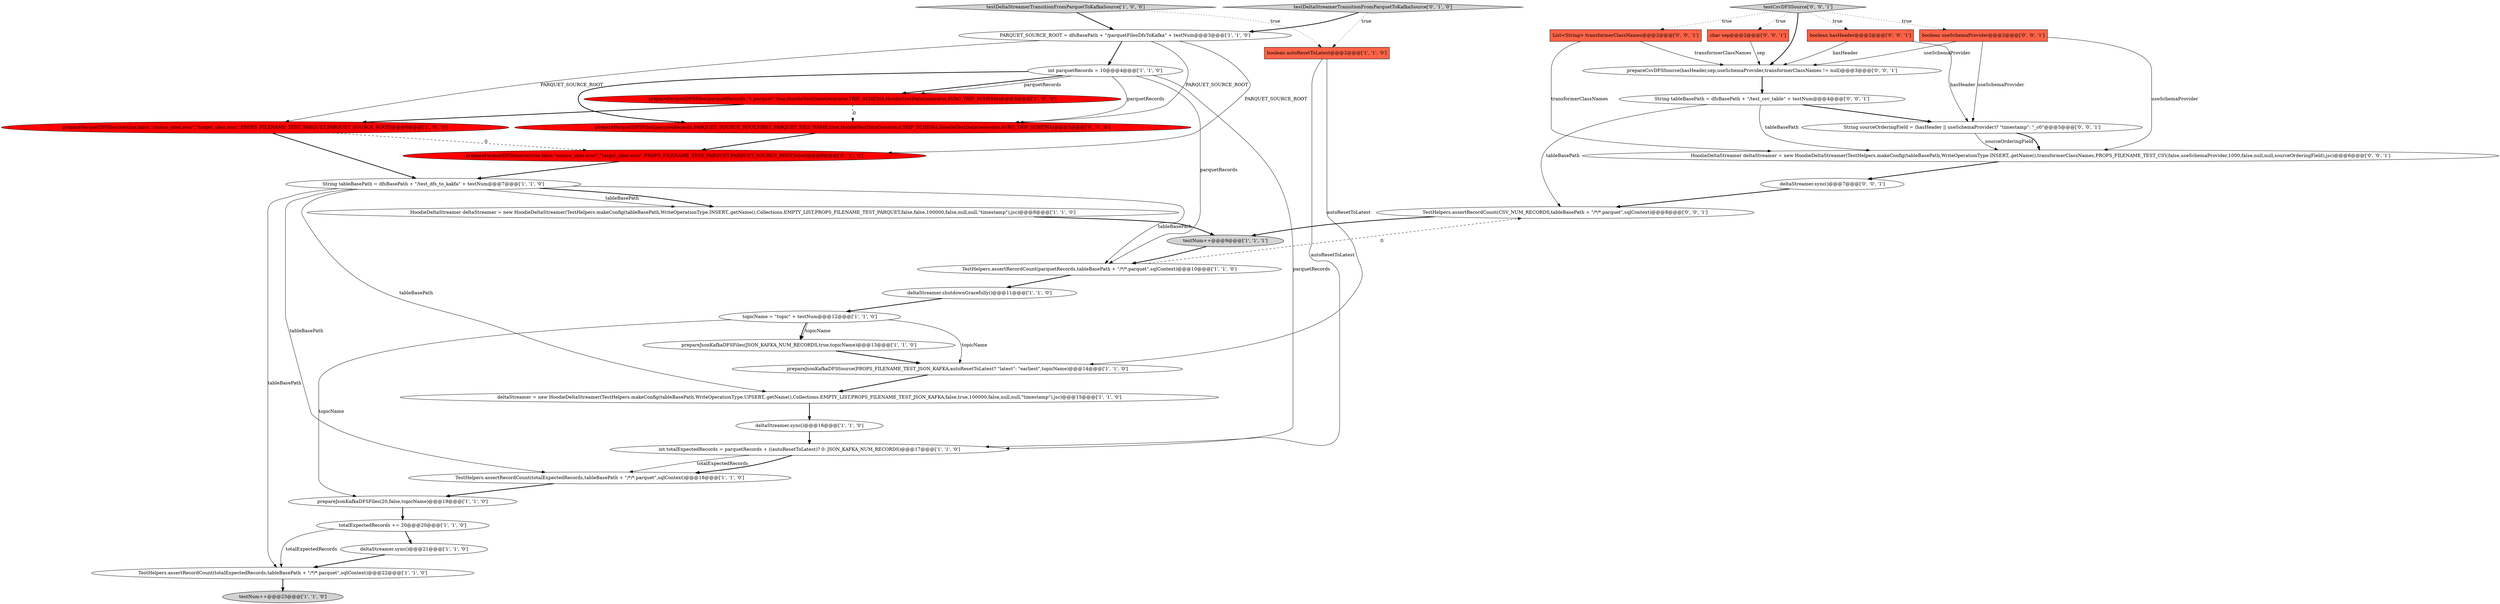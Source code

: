 digraph {
30 [style = filled, label = "List<String> transformerClassNames@@@2@@@['0', '0', '1']", fillcolor = tomato, shape = box image = "AAA0AAABBB3BBB"];
31 [style = filled, label = "HoodieDeltaStreamer deltaStreamer = new HoodieDeltaStreamer(TestHelpers.makeConfig(tableBasePath,WriteOperationType.INSERT,.getName(),transformerClassNames,PROPS_FILENAME_TEST_CSV,false,useSchemaProvider,1000,false,null,null,sourceOrderingField),jsc)@@@6@@@['0', '0', '1']", fillcolor = white, shape = ellipse image = "AAA0AAABBB3BBB"];
12 [style = filled, label = "int totalExpectedRecords = parquetRecords + ((autoResetToLatest)? 0: JSON_KAFKA_NUM_RECORDS)@@@17@@@['1', '1', '0']", fillcolor = white, shape = ellipse image = "AAA0AAABBB1BBB"];
19 [style = filled, label = "TestHelpers.assertRecordCount(totalExpectedRecords,tableBasePath + \"/*/*.parquet\",sqlContext)@@@18@@@['1', '1', '0']", fillcolor = white, shape = ellipse image = "AAA0AAABBB1BBB"];
0 [style = filled, label = "deltaStreamer.shutdownGracefully()@@@11@@@['1', '1', '0']", fillcolor = white, shape = ellipse image = "AAA0AAABBB1BBB"];
2 [style = filled, label = "HoodieDeltaStreamer deltaStreamer = new HoodieDeltaStreamer(TestHelpers.makeConfig(tableBasePath,WriteOperationType.INSERT,.getName(),Collections.EMPTY_LIST,PROPS_FILENAME_TEST_PARQUET,false,false,100000,false,null,null,\"timestamp\"),jsc)@@@8@@@['1', '1', '0']", fillcolor = white, shape = ellipse image = "AAA0AAABBB1BBB"];
14 [style = filled, label = "PARQUET_SOURCE_ROOT = dfsBasePath + \"/parquetFilesDfsToKafka\" + testNum@@@3@@@['1', '1', '0']", fillcolor = white, shape = ellipse image = "AAA0AAABBB1BBB"];
29 [style = filled, label = "testCsvDFSSource['0', '0', '1']", fillcolor = lightgray, shape = diamond image = "AAA0AAABBB3BBB"];
32 [style = filled, label = "boolean hasHeader@@@2@@@['0', '0', '1']", fillcolor = tomato, shape = box image = "AAA0AAABBB3BBB"];
13 [style = filled, label = "deltaStreamer.sync()@@@21@@@['1', '1', '0']", fillcolor = white, shape = ellipse image = "AAA0AAABBB1BBB"];
5 [style = filled, label = "prepareJsonKafkaDFSFiles(JSON_KAFKA_NUM_RECORDS,true,topicName)@@@13@@@['1', '1', '0']", fillcolor = white, shape = ellipse image = "AAA0AAABBB1BBB"];
11 [style = filled, label = "deltaStreamer = new HoodieDeltaStreamer(TestHelpers.makeConfig(tableBasePath,WriteOperationType.UPSERT,.getName(),Collections.EMPTY_LIST,PROPS_FILENAME_TEST_JSON_KAFKA,false,true,100000,false,null,null,\"timestamp\"),jsc)@@@15@@@['1', '1', '0']", fillcolor = white, shape = ellipse image = "AAA0AAABBB1BBB"];
23 [style = filled, label = "testDeltaStreamerTransitionFromParquetToKafkaSource['0', '1', '0']", fillcolor = lightgray, shape = diamond image = "AAA0AAABBB2BBB"];
8 [style = filled, label = "prepareParquetDFSSource(true,false,\"source_uber.avsc\",\"target_uber.avsc\",PROPS_FILENAME_TEST_PARQUET,PARQUET_SOURCE_ROOT)@@@6@@@['1', '0', '0']", fillcolor = red, shape = ellipse image = "AAA1AAABBB1BBB"];
17 [style = filled, label = "testDeltaStreamerTransitionFromParquetToKafkaSource['1', '0', '0']", fillcolor = lightgray, shape = diamond image = "AAA0AAABBB1BBB"];
6 [style = filled, label = "testNum++@@@9@@@['1', '1', '1']", fillcolor = lightgray, shape = ellipse image = "AAA0AAABBB1BBB"];
10 [style = filled, label = "prepareJsonKafkaDFSSource(PROPS_FILENAME_TEST_JSON_KAFKA,autoResetToLatest? \"latest\": \"earliest\",topicName)@@@14@@@['1', '1', '0']", fillcolor = white, shape = ellipse image = "AAA0AAABBB1BBB"];
16 [style = filled, label = "totalExpectedRecords += 20@@@20@@@['1', '1', '0']", fillcolor = white, shape = ellipse image = "AAA0AAABBB1BBB"];
36 [style = filled, label = "String sourceOrderingField = (hasHeader || useSchemaProvider)? \"timestamp\": \"_c0\"@@@5@@@['0', '0', '1']", fillcolor = white, shape = ellipse image = "AAA0AAABBB3BBB"];
24 [style = filled, label = "prepareParquetDFSSource(true,false,\"source_uber.avsc\",\"target_uber.avsc\",PROPS_FILENAME_TEST_PARQUET,PARQUET_SOURCE_ROOT,false)@@@6@@@['0', '1', '0']", fillcolor = red, shape = ellipse image = "AAA1AAABBB2BBB"];
28 [style = filled, label = "deltaStreamer.sync()@@@7@@@['0', '0', '1']", fillcolor = white, shape = ellipse image = "AAA0AAABBB3BBB"];
22 [style = filled, label = "boolean autoResetToLatest@@@2@@@['1', '1', '0']", fillcolor = tomato, shape = box image = "AAA0AAABBB1BBB"];
9 [style = filled, label = "testNum++@@@23@@@['1', '1', '0']", fillcolor = lightgray, shape = ellipse image = "AAA0AAABBB1BBB"];
3 [style = filled, label = "prepareParquetDFSFiles(parquetRecords,\"1.parquet\",true,HoodieTestDataGenerator.TRIP_SCHEMA,HoodieTestDataGenerator.AVRO_TRIP_SCHEMA)@@@5@@@['1', '0', '0']", fillcolor = red, shape = ellipse image = "AAA1AAABBB1BBB"];
27 [style = filled, label = "String tableBasePath = dfsBasePath + \"/test_csv_table\" + testNum@@@4@@@['0', '0', '1']", fillcolor = white, shape = ellipse image = "AAA0AAABBB3BBB"];
26 [style = filled, label = "char sep@@@2@@@['0', '0', '1']", fillcolor = tomato, shape = box image = "AAA0AAABBB3BBB"];
21 [style = filled, label = "deltaStreamer.sync()@@@16@@@['1', '1', '0']", fillcolor = white, shape = ellipse image = "AAA0AAABBB1BBB"];
35 [style = filled, label = "TestHelpers.assertRecordCount(CSV_NUM_RECORDS,tableBasePath + \"/*/*.parquet\",sqlContext)@@@8@@@['0', '0', '1']", fillcolor = white, shape = ellipse image = "AAA0AAABBB3BBB"];
18 [style = filled, label = "prepareJsonKafkaDFSFiles(20,false,topicName)@@@19@@@['1', '1', '0']", fillcolor = white, shape = ellipse image = "AAA0AAABBB1BBB"];
15 [style = filled, label = "String tableBasePath = dfsBasePath + \"/test_dfs_to_kakfa\" + testNum@@@7@@@['1', '1', '0']", fillcolor = white, shape = ellipse image = "AAA0AAABBB1BBB"];
20 [style = filled, label = "TestHelpers.assertRecordCount(totalExpectedRecords,tableBasePath + \"/*/*.parquet\",sqlContext)@@@22@@@['1', '1', '0']", fillcolor = white, shape = ellipse image = "AAA0AAABBB1BBB"];
34 [style = filled, label = "prepareCsvDFSSource(hasHeader,sep,useSchemaProvider,transformerClassNames != null)@@@3@@@['0', '0', '1']", fillcolor = white, shape = ellipse image = "AAA0AAABBB3BBB"];
7 [style = filled, label = "int parquetRecords = 10@@@4@@@['1', '1', '0']", fillcolor = white, shape = ellipse image = "AAA0AAABBB1BBB"];
33 [style = filled, label = "boolean useSchemaProvider@@@2@@@['0', '0', '1']", fillcolor = tomato, shape = box image = "AAA0AAABBB3BBB"];
4 [style = filled, label = "topicName = \"topic\" + testNum@@@12@@@['1', '1', '0']", fillcolor = white, shape = ellipse image = "AAA0AAABBB1BBB"];
1 [style = filled, label = "TestHelpers.assertRecordCount(parquetRecords,tableBasePath + \"/*/*.parquet\",sqlContext)@@@10@@@['1', '1', '0']", fillcolor = white, shape = ellipse image = "AAA0AAABBB1BBB"];
25 [style = filled, label = "prepareParquetDFSFiles(parquetRecords,PARQUET_SOURCE_ROOT,FIRST_PARQUET_FILE_NAME,true,HoodieTestDataGenerator.TRIP_SCHEMA,HoodieTestDataGenerator.AVRO_TRIP_SCHEMA)@@@5@@@['0', '1', '0']", fillcolor = red, shape = ellipse image = "AAA1AAABBB2BBB"];
5->10 [style = bold, label=""];
16->20 [style = solid, label="totalExpectedRecords"];
15->2 [style = bold, label=""];
19->18 [style = bold, label=""];
16->13 [style = bold, label=""];
27->36 [style = bold, label=""];
3->25 [style = dashed, label="0"];
8->15 [style = bold, label=""];
1->35 [style = dashed, label="0"];
36->31 [style = solid, label="sourceOrderingField"];
20->9 [style = bold, label=""];
24->15 [style = bold, label=""];
35->6 [style = bold, label=""];
2->6 [style = bold, label=""];
23->22 [style = dotted, label="true"];
14->24 [style = solid, label="PARQUET_SOURCE_ROOT"];
15->1 [style = solid, label="tableBasePath"];
15->11 [style = solid, label="tableBasePath"];
11->21 [style = bold, label=""];
36->31 [style = bold, label=""];
33->36 [style = solid, label="useSchemaProvider"];
15->19 [style = solid, label="tableBasePath"];
1->0 [style = bold, label=""];
27->35 [style = solid, label="tableBasePath"];
4->10 [style = solid, label="topicName"];
30->31 [style = solid, label="transformerClassNames"];
29->34 [style = bold, label=""];
12->19 [style = solid, label="totalExpectedRecords"];
32->34 [style = solid, label="hasHeader"];
29->26 [style = dotted, label="true"];
8->24 [style = dashed, label="0"];
32->36 [style = solid, label="hasHeader"];
7->3 [style = bold, label=""];
14->7 [style = bold, label=""];
4->18 [style = solid, label="topicName"];
21->12 [style = bold, label=""];
23->14 [style = bold, label=""];
15->2 [style = solid, label="tableBasePath"];
7->25 [style = solid, label="parquetRecords"];
6->1 [style = bold, label=""];
22->12 [style = solid, label="autoResetToLatest"];
25->24 [style = bold, label=""];
28->35 [style = bold, label=""];
7->1 [style = solid, label="parquetRecords"];
7->3 [style = solid, label="parquetRecords"];
22->10 [style = solid, label="autoResetToLatest"];
33->31 [style = solid, label="useSchemaProvider"];
14->25 [style = solid, label="PARQUET_SOURCE_ROOT"];
15->20 [style = solid, label="tableBasePath"];
4->5 [style = solid, label="topicName"];
0->4 [style = bold, label=""];
17->14 [style = bold, label=""];
3->8 [style = bold, label=""];
7->12 [style = solid, label="parquetRecords"];
26->34 [style = solid, label="sep"];
29->30 [style = dotted, label="true"];
17->22 [style = dotted, label="true"];
13->20 [style = bold, label=""];
7->25 [style = bold, label=""];
30->34 [style = solid, label="transformerClassNames"];
29->33 [style = dotted, label="true"];
31->28 [style = bold, label=""];
12->19 [style = bold, label=""];
14->8 [style = solid, label="PARQUET_SOURCE_ROOT"];
4->5 [style = bold, label=""];
29->32 [style = dotted, label="true"];
27->31 [style = solid, label="tableBasePath"];
33->34 [style = solid, label="useSchemaProvider"];
34->27 [style = bold, label=""];
10->11 [style = bold, label=""];
18->16 [style = bold, label=""];
}

